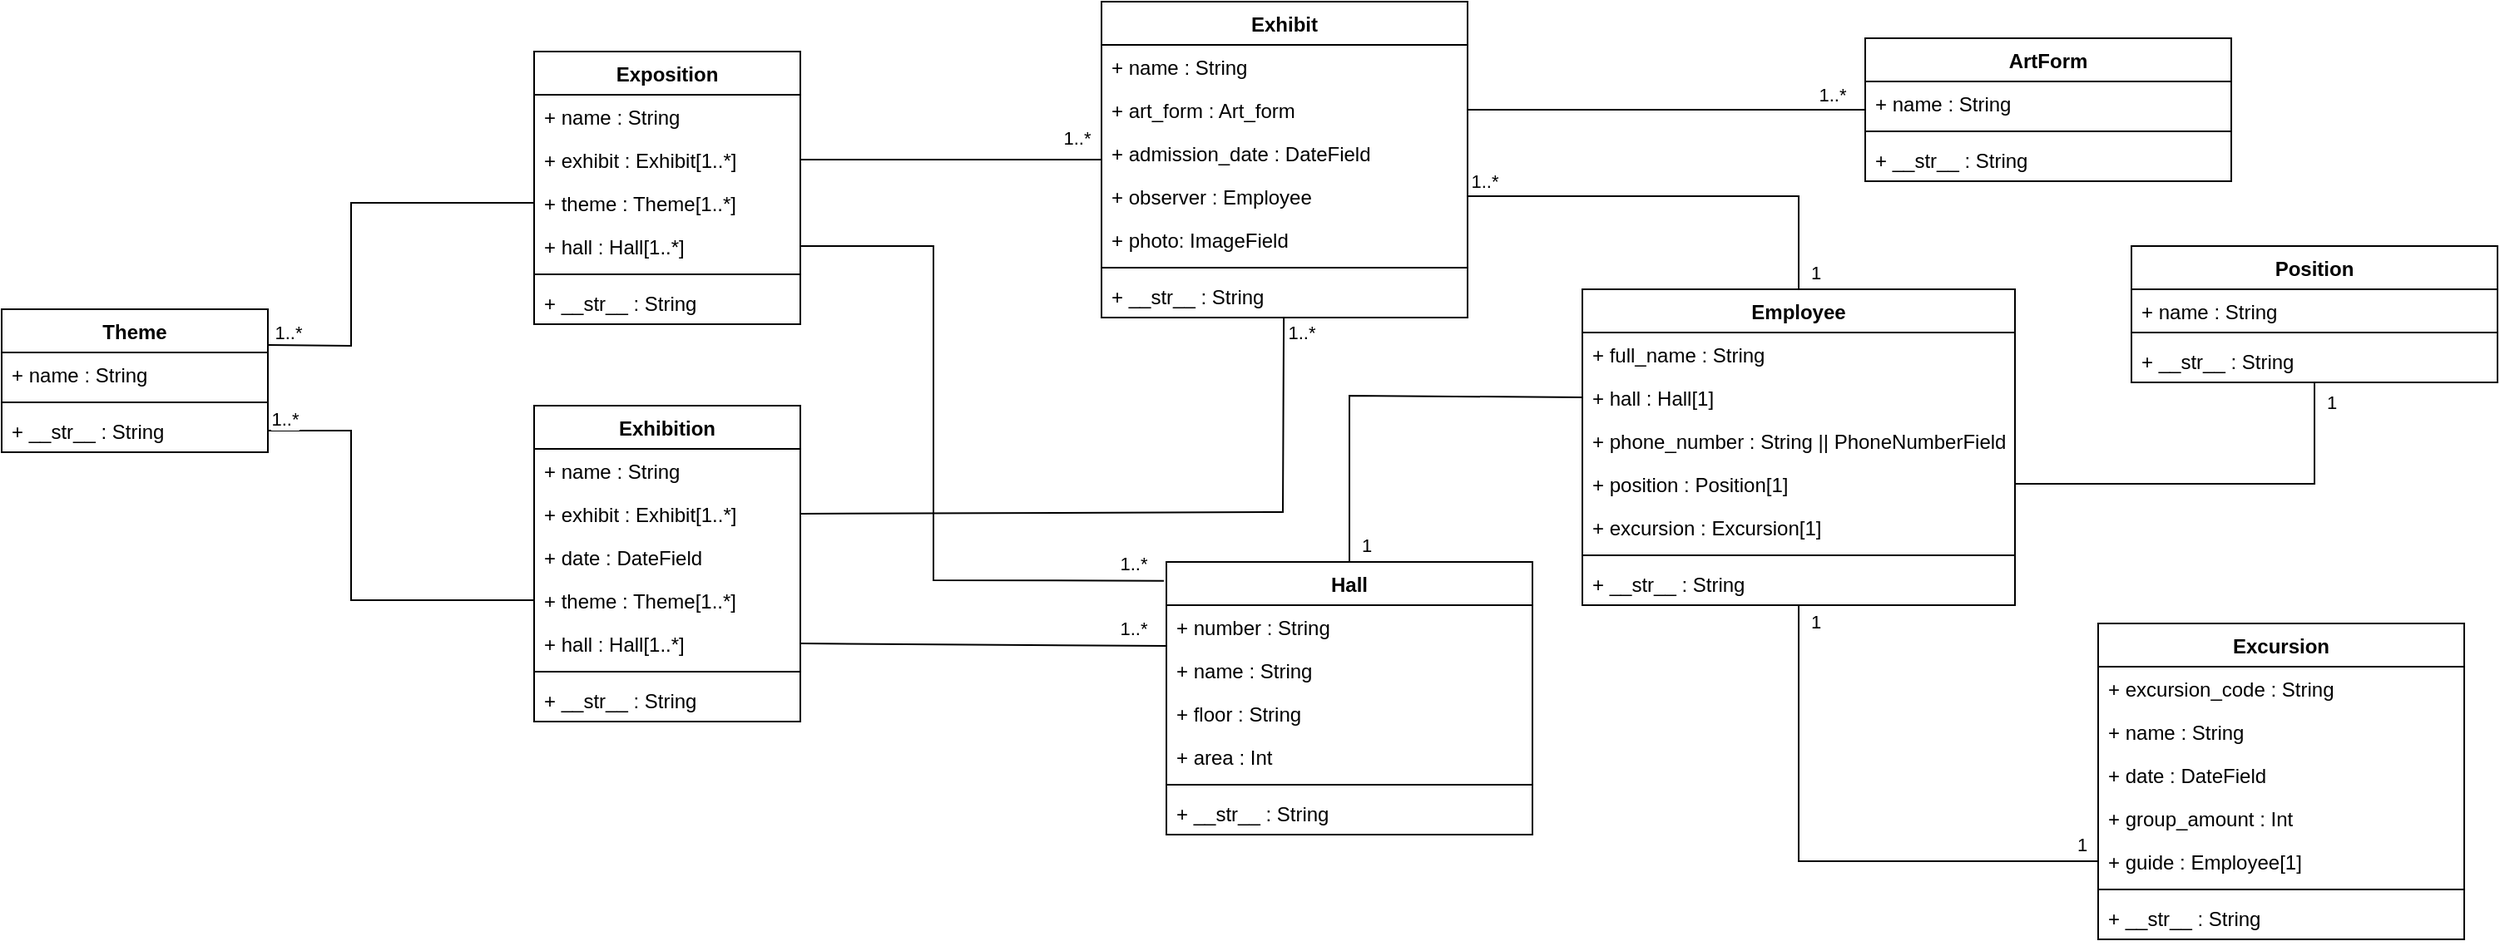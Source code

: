 <mxfile version="21.1.2" type="device">
  <diagram id="C5RBs43oDa-KdzZeNtuy" name="Page-1">
    <mxGraphModel dx="1296" dy="417" grid="1" gridSize="10" guides="1" tooltips="1" connect="1" arrows="1" fold="1" page="1" pageScale="1" pageWidth="827" pageHeight="1169" math="0" shadow="0">
      <root>
        <mxCell id="WIyWlLk6GJQsqaUBKTNV-0" />
        <mxCell id="WIyWlLk6GJQsqaUBKTNV-1" parent="WIyWlLk6GJQsqaUBKTNV-0" />
        <mxCell id="G2lNMbWsylCMw-MZikfE-0" value="Exhibit" style="swimlane;fontStyle=1;align=center;verticalAlign=top;childLayout=stackLayout;horizontal=1;startSize=26;horizontalStack=0;resizeParent=1;resizeParentMax=0;resizeLast=0;collapsible=1;marginBottom=0;whiteSpace=wrap;html=1;" parent="WIyWlLk6GJQsqaUBKTNV-1" vertex="1">
          <mxGeometry x="21" y="13" width="220" height="190" as="geometry" />
        </mxCell>
        <mxCell id="G2lNMbWsylCMw-MZikfE-1" value="+ name : String" style="text;strokeColor=none;fillColor=none;align=left;verticalAlign=top;spacingLeft=4;spacingRight=4;overflow=hidden;rotatable=0;points=[[0,0.5],[1,0.5]];portConstraint=eastwest;whiteSpace=wrap;html=1;" parent="G2lNMbWsylCMw-MZikfE-0" vertex="1">
          <mxGeometry y="26" width="220" height="26" as="geometry" />
        </mxCell>
        <mxCell id="G2lNMbWsylCMw-MZikfE-4" value="+ art_form : Art_form" style="text;strokeColor=none;fillColor=none;align=left;verticalAlign=top;spacingLeft=4;spacingRight=4;overflow=hidden;rotatable=0;points=[[0,0.5],[1,0.5]];portConstraint=eastwest;whiteSpace=wrap;html=1;" parent="G2lNMbWsylCMw-MZikfE-0" vertex="1">
          <mxGeometry y="52" width="220" height="26" as="geometry" />
        </mxCell>
        <mxCell id="G2lNMbWsylCMw-MZikfE-5" value="+ admission_date : DateField" style="text;strokeColor=none;fillColor=none;align=left;verticalAlign=top;spacingLeft=4;spacingRight=4;overflow=hidden;rotatable=0;points=[[0,0.5],[1,0.5]];portConstraint=eastwest;whiteSpace=wrap;html=1;" parent="G2lNMbWsylCMw-MZikfE-0" vertex="1">
          <mxGeometry y="78" width="220" height="26" as="geometry" />
        </mxCell>
        <mxCell id="G2lNMbWsylCMw-MZikfE-6" value="+&amp;nbsp;observer : Employee" style="text;strokeColor=none;fillColor=none;align=left;verticalAlign=top;spacingLeft=4;spacingRight=4;overflow=hidden;rotatable=0;points=[[0,0.5],[1,0.5]];portConstraint=eastwest;whiteSpace=wrap;html=1;" parent="G2lNMbWsylCMw-MZikfE-0" vertex="1">
          <mxGeometry y="104" width="220" height="26" as="geometry" />
        </mxCell>
        <mxCell id="G2lNMbWsylCMw-MZikfE-82" value="+ photo: ImageField" style="text;strokeColor=none;fillColor=none;align=left;verticalAlign=top;spacingLeft=4;spacingRight=4;overflow=hidden;rotatable=0;points=[[0,0.5],[1,0.5]];portConstraint=eastwest;whiteSpace=wrap;html=1;" parent="G2lNMbWsylCMw-MZikfE-0" vertex="1">
          <mxGeometry y="130" width="220" height="26" as="geometry" />
        </mxCell>
        <mxCell id="G2lNMbWsylCMw-MZikfE-2" value="" style="line;strokeWidth=1;fillColor=none;align=left;verticalAlign=middle;spacingTop=-1;spacingLeft=3;spacingRight=3;rotatable=0;labelPosition=right;points=[];portConstraint=eastwest;strokeColor=inherit;" parent="G2lNMbWsylCMw-MZikfE-0" vertex="1">
          <mxGeometry y="156" width="220" height="8" as="geometry" />
        </mxCell>
        <mxCell id="G2lNMbWsylCMw-MZikfE-3" value="+ __str__ : String" style="text;strokeColor=none;fillColor=none;align=left;verticalAlign=top;spacingLeft=4;spacingRight=4;overflow=hidden;rotatable=0;points=[[0,0.5],[1,0.5]];portConstraint=eastwest;whiteSpace=wrap;html=1;" parent="G2lNMbWsylCMw-MZikfE-0" vertex="1">
          <mxGeometry y="164" width="220" height="26" as="geometry" />
        </mxCell>
        <mxCell id="G2lNMbWsylCMw-MZikfE-7" value="Employee" style="swimlane;fontStyle=1;align=center;verticalAlign=top;childLayout=stackLayout;horizontal=1;startSize=26;horizontalStack=0;resizeParent=1;resizeParentMax=0;resizeLast=0;collapsible=1;marginBottom=0;whiteSpace=wrap;html=1;" parent="WIyWlLk6GJQsqaUBKTNV-1" vertex="1">
          <mxGeometry x="310" y="186" width="260" height="190" as="geometry" />
        </mxCell>
        <mxCell id="G2lNMbWsylCMw-MZikfE-8" value="+ full_name : String" style="text;strokeColor=none;fillColor=none;align=left;verticalAlign=top;spacingLeft=4;spacingRight=4;overflow=hidden;rotatable=0;points=[[0,0.5],[1,0.5]];portConstraint=eastwest;whiteSpace=wrap;html=1;" parent="G2lNMbWsylCMw-MZikfE-7" vertex="1">
          <mxGeometry y="26" width="260" height="26" as="geometry" />
        </mxCell>
        <mxCell id="G2lNMbWsylCMw-MZikfE-9" value="+ hall : Hall[1]" style="text;strokeColor=none;fillColor=none;align=left;verticalAlign=top;spacingLeft=4;spacingRight=4;overflow=hidden;rotatable=0;points=[[0,0.5],[1,0.5]];portConstraint=eastwest;whiteSpace=wrap;html=1;" parent="G2lNMbWsylCMw-MZikfE-7" vertex="1">
          <mxGeometry y="52" width="260" height="26" as="geometry" />
        </mxCell>
        <mxCell id="G2lNMbWsylCMw-MZikfE-10" value="+ phone_number : String ||&amp;nbsp;PhoneNumberField" style="text;strokeColor=none;fillColor=none;align=left;verticalAlign=top;spacingLeft=4;spacingRight=4;overflow=hidden;rotatable=0;points=[[0,0.5],[1,0.5]];portConstraint=eastwest;whiteSpace=wrap;html=1;" parent="G2lNMbWsylCMw-MZikfE-7" vertex="1">
          <mxGeometry y="78" width="260" height="26" as="geometry" />
        </mxCell>
        <mxCell id="G2lNMbWsylCMw-MZikfE-11" value="+ position : Position[1]" style="text;strokeColor=none;fillColor=none;align=left;verticalAlign=top;spacingLeft=4;spacingRight=4;overflow=hidden;rotatable=0;points=[[0,0.5],[1,0.5]];portConstraint=eastwest;whiteSpace=wrap;html=1;" parent="G2lNMbWsylCMw-MZikfE-7" vertex="1">
          <mxGeometry y="104" width="260" height="26" as="geometry" />
        </mxCell>
        <mxCell id="VQ5_3LUmmQSsxvoUV8Lm-2" value="+ excursion :&amp;nbsp;Excursion[1]" style="text;strokeColor=none;fillColor=none;align=left;verticalAlign=top;spacingLeft=4;spacingRight=4;overflow=hidden;rotatable=0;points=[[0,0.5],[1,0.5]];portConstraint=eastwest;whiteSpace=wrap;html=1;" vertex="1" parent="G2lNMbWsylCMw-MZikfE-7">
          <mxGeometry y="130" width="260" height="26" as="geometry" />
        </mxCell>
        <mxCell id="G2lNMbWsylCMw-MZikfE-12" value="" style="line;strokeWidth=1;fillColor=none;align=left;verticalAlign=middle;spacingTop=-1;spacingLeft=3;spacingRight=3;rotatable=0;labelPosition=right;points=[];portConstraint=eastwest;strokeColor=inherit;" parent="G2lNMbWsylCMw-MZikfE-7" vertex="1">
          <mxGeometry y="156" width="260" height="8" as="geometry" />
        </mxCell>
        <mxCell id="G2lNMbWsylCMw-MZikfE-13" value="+ __str__ : String" style="text;strokeColor=none;fillColor=none;align=left;verticalAlign=top;spacingLeft=4;spacingRight=4;overflow=hidden;rotatable=0;points=[[0,0.5],[1,0.5]];portConstraint=eastwest;whiteSpace=wrap;html=1;" parent="G2lNMbWsylCMw-MZikfE-7" vertex="1">
          <mxGeometry y="164" width="260" height="26" as="geometry" />
        </mxCell>
        <mxCell id="G2lNMbWsylCMw-MZikfE-14" value="Hall" style="swimlane;fontStyle=1;align=center;verticalAlign=top;childLayout=stackLayout;horizontal=1;startSize=26;horizontalStack=0;resizeParent=1;resizeParentMax=0;resizeLast=0;collapsible=1;marginBottom=0;whiteSpace=wrap;html=1;" parent="WIyWlLk6GJQsqaUBKTNV-1" vertex="1">
          <mxGeometry x="60" y="350" width="220" height="164" as="geometry" />
        </mxCell>
        <mxCell id="G2lNMbWsylCMw-MZikfE-16" value="+ number : String" style="text;strokeColor=none;fillColor=none;align=left;verticalAlign=top;spacingLeft=4;spacingRight=4;overflow=hidden;rotatable=0;points=[[0,0.5],[1,0.5]];portConstraint=eastwest;whiteSpace=wrap;html=1;" parent="G2lNMbWsylCMw-MZikfE-14" vertex="1">
          <mxGeometry y="26" width="220" height="26" as="geometry" />
        </mxCell>
        <mxCell id="G2lNMbWsylCMw-MZikfE-15" value="+ name : String" style="text;strokeColor=none;fillColor=none;align=left;verticalAlign=top;spacingLeft=4;spacingRight=4;overflow=hidden;rotatable=0;points=[[0,0.5],[1,0.5]];portConstraint=eastwest;whiteSpace=wrap;html=1;" parent="G2lNMbWsylCMw-MZikfE-14" vertex="1">
          <mxGeometry y="52" width="220" height="26" as="geometry" />
        </mxCell>
        <mxCell id="G2lNMbWsylCMw-MZikfE-17" value="+ floor : String" style="text;strokeColor=none;fillColor=none;align=left;verticalAlign=top;spacingLeft=4;spacingRight=4;overflow=hidden;rotatable=0;points=[[0,0.5],[1,0.5]];portConstraint=eastwest;whiteSpace=wrap;html=1;" parent="G2lNMbWsylCMw-MZikfE-14" vertex="1">
          <mxGeometry y="78" width="220" height="26" as="geometry" />
        </mxCell>
        <mxCell id="G2lNMbWsylCMw-MZikfE-18" value="+&amp;nbsp;area : Int" style="text;strokeColor=none;fillColor=none;align=left;verticalAlign=top;spacingLeft=4;spacingRight=4;overflow=hidden;rotatable=0;points=[[0,0.5],[1,0.5]];portConstraint=eastwest;whiteSpace=wrap;html=1;" parent="G2lNMbWsylCMw-MZikfE-14" vertex="1">
          <mxGeometry y="104" width="220" height="26" as="geometry" />
        </mxCell>
        <mxCell id="G2lNMbWsylCMw-MZikfE-19" value="" style="line;strokeWidth=1;fillColor=none;align=left;verticalAlign=middle;spacingTop=-1;spacingLeft=3;spacingRight=3;rotatable=0;labelPosition=right;points=[];portConstraint=eastwest;strokeColor=inherit;" parent="G2lNMbWsylCMw-MZikfE-14" vertex="1">
          <mxGeometry y="130" width="220" height="8" as="geometry" />
        </mxCell>
        <mxCell id="G2lNMbWsylCMw-MZikfE-20" value="+ __str__ : String" style="text;strokeColor=none;fillColor=none;align=left;verticalAlign=top;spacingLeft=4;spacingRight=4;overflow=hidden;rotatable=0;points=[[0,0.5],[1,0.5]];portConstraint=eastwest;whiteSpace=wrap;html=1;" parent="G2lNMbWsylCMw-MZikfE-14" vertex="1">
          <mxGeometry y="138" width="220" height="26" as="geometry" />
        </mxCell>
        <mxCell id="G2lNMbWsylCMw-MZikfE-21" value="Excursion" style="swimlane;fontStyle=1;align=center;verticalAlign=top;childLayout=stackLayout;horizontal=1;startSize=26;horizontalStack=0;resizeParent=1;resizeParentMax=0;resizeLast=0;collapsible=1;marginBottom=0;whiteSpace=wrap;html=1;" parent="WIyWlLk6GJQsqaUBKTNV-1" vertex="1">
          <mxGeometry x="620" y="387" width="220" height="190" as="geometry" />
        </mxCell>
        <mxCell id="G2lNMbWsylCMw-MZikfE-22" value="+ excursion_code : String" style="text;strokeColor=none;fillColor=none;align=left;verticalAlign=top;spacingLeft=4;spacingRight=4;overflow=hidden;rotatable=0;points=[[0,0.5],[1,0.5]];portConstraint=eastwest;whiteSpace=wrap;html=1;" parent="G2lNMbWsylCMw-MZikfE-21" vertex="1">
          <mxGeometry y="26" width="220" height="26" as="geometry" />
        </mxCell>
        <mxCell id="G2lNMbWsylCMw-MZikfE-23" value="+ name : String" style="text;strokeColor=none;fillColor=none;align=left;verticalAlign=top;spacingLeft=4;spacingRight=4;overflow=hidden;rotatable=0;points=[[0,0.5],[1,0.5]];portConstraint=eastwest;whiteSpace=wrap;html=1;" parent="G2lNMbWsylCMw-MZikfE-21" vertex="1">
          <mxGeometry y="52" width="220" height="26" as="geometry" />
        </mxCell>
        <mxCell id="G2lNMbWsylCMw-MZikfE-24" value="+ date : DateField" style="text;strokeColor=none;fillColor=none;align=left;verticalAlign=top;spacingLeft=4;spacingRight=4;overflow=hidden;rotatable=0;points=[[0,0.5],[1,0.5]];portConstraint=eastwest;whiteSpace=wrap;html=1;" parent="G2lNMbWsylCMw-MZikfE-21" vertex="1">
          <mxGeometry y="78" width="220" height="26" as="geometry" />
        </mxCell>
        <mxCell id="G2lNMbWsylCMw-MZikfE-25" value="+ group_amount : Int" style="text;strokeColor=none;fillColor=none;align=left;verticalAlign=top;spacingLeft=4;spacingRight=4;overflow=hidden;rotatable=0;points=[[0,0.5],[1,0.5]];portConstraint=eastwest;whiteSpace=wrap;html=1;" parent="G2lNMbWsylCMw-MZikfE-21" vertex="1">
          <mxGeometry y="104" width="220" height="26" as="geometry" />
        </mxCell>
        <mxCell id="G2lNMbWsylCMw-MZikfE-103" value="+ guide : Employee[1]" style="text;strokeColor=none;fillColor=none;align=left;verticalAlign=top;spacingLeft=4;spacingRight=4;overflow=hidden;rotatable=0;points=[[0,0.5],[1,0.5]];portConstraint=eastwest;whiteSpace=wrap;html=1;" parent="G2lNMbWsylCMw-MZikfE-21" vertex="1">
          <mxGeometry y="130" width="220" height="26" as="geometry" />
        </mxCell>
        <mxCell id="G2lNMbWsylCMw-MZikfE-26" value="" style="line;strokeWidth=1;fillColor=none;align=left;verticalAlign=middle;spacingTop=-1;spacingLeft=3;spacingRight=3;rotatable=0;labelPosition=right;points=[];portConstraint=eastwest;strokeColor=inherit;" parent="G2lNMbWsylCMw-MZikfE-21" vertex="1">
          <mxGeometry y="156" width="220" height="8" as="geometry" />
        </mxCell>
        <mxCell id="G2lNMbWsylCMw-MZikfE-27" value="+ __str__ : String" style="text;strokeColor=none;fillColor=none;align=left;verticalAlign=top;spacingLeft=4;spacingRight=4;overflow=hidden;rotatable=0;points=[[0,0.5],[1,0.5]];portConstraint=eastwest;whiteSpace=wrap;html=1;" parent="G2lNMbWsylCMw-MZikfE-21" vertex="1">
          <mxGeometry y="164" width="220" height="26" as="geometry" />
        </mxCell>
        <mxCell id="G2lNMbWsylCMw-MZikfE-28" value="ArtForm" style="swimlane;fontStyle=1;align=center;verticalAlign=top;childLayout=stackLayout;horizontal=1;startSize=26;horizontalStack=0;resizeParent=1;resizeParentMax=0;resizeLast=0;collapsible=1;marginBottom=0;whiteSpace=wrap;html=1;" parent="WIyWlLk6GJQsqaUBKTNV-1" vertex="1">
          <mxGeometry x="480" y="35" width="220" height="86" as="geometry" />
        </mxCell>
        <mxCell id="G2lNMbWsylCMw-MZikfE-29" value="+ name : String" style="text;strokeColor=none;fillColor=none;align=left;verticalAlign=top;spacingLeft=4;spacingRight=4;overflow=hidden;rotatable=0;points=[[0,0.5],[1,0.5]];portConstraint=eastwest;whiteSpace=wrap;html=1;" parent="G2lNMbWsylCMw-MZikfE-28" vertex="1">
          <mxGeometry y="26" width="220" height="26" as="geometry" />
        </mxCell>
        <mxCell id="G2lNMbWsylCMw-MZikfE-33" value="" style="line;strokeWidth=1;fillColor=none;align=left;verticalAlign=middle;spacingTop=-1;spacingLeft=3;spacingRight=3;rotatable=0;labelPosition=right;points=[];portConstraint=eastwest;strokeColor=inherit;" parent="G2lNMbWsylCMw-MZikfE-28" vertex="1">
          <mxGeometry y="52" width="220" height="8" as="geometry" />
        </mxCell>
        <mxCell id="G2lNMbWsylCMw-MZikfE-34" value="+ __str__ : String" style="text;strokeColor=none;fillColor=none;align=left;verticalAlign=top;spacingLeft=4;spacingRight=4;overflow=hidden;rotatable=0;points=[[0,0.5],[1,0.5]];portConstraint=eastwest;whiteSpace=wrap;html=1;" parent="G2lNMbWsylCMw-MZikfE-28" vertex="1">
          <mxGeometry y="60" width="220" height="26" as="geometry" />
        </mxCell>
        <mxCell id="G2lNMbWsylCMw-MZikfE-35" value="Position" style="swimlane;fontStyle=1;align=center;verticalAlign=top;childLayout=stackLayout;horizontal=1;startSize=26;horizontalStack=0;resizeParent=1;resizeParentMax=0;resizeLast=0;collapsible=1;marginBottom=0;whiteSpace=wrap;html=1;" parent="WIyWlLk6GJQsqaUBKTNV-1" vertex="1">
          <mxGeometry x="640" y="160" width="220" height="82" as="geometry" />
        </mxCell>
        <mxCell id="G2lNMbWsylCMw-MZikfE-37" value="+ name : String" style="text;strokeColor=none;fillColor=none;align=left;verticalAlign=top;spacingLeft=4;spacingRight=4;overflow=hidden;rotatable=0;points=[[0,0.5],[1,0.5]];portConstraint=eastwest;whiteSpace=wrap;html=1;" parent="G2lNMbWsylCMw-MZikfE-35" vertex="1">
          <mxGeometry y="26" width="220" height="22" as="geometry" />
        </mxCell>
        <mxCell id="G2lNMbWsylCMw-MZikfE-40" value="" style="line;strokeWidth=1;fillColor=none;align=left;verticalAlign=middle;spacingTop=-1;spacingLeft=3;spacingRight=3;rotatable=0;labelPosition=right;points=[];portConstraint=eastwest;strokeColor=inherit;" parent="G2lNMbWsylCMw-MZikfE-35" vertex="1">
          <mxGeometry y="48" width="220" height="8" as="geometry" />
        </mxCell>
        <mxCell id="G2lNMbWsylCMw-MZikfE-41" value="+ __str__ : String" style="text;strokeColor=none;fillColor=none;align=left;verticalAlign=top;spacingLeft=4;spacingRight=4;overflow=hidden;rotatable=0;points=[[0,0.5],[1,0.5]];portConstraint=eastwest;whiteSpace=wrap;html=1;" parent="G2lNMbWsylCMw-MZikfE-35" vertex="1">
          <mxGeometry y="56" width="220" height="26" as="geometry" />
        </mxCell>
        <mxCell id="G2lNMbWsylCMw-MZikfE-42" value="" style="endArrow=none;html=1;rounded=0;exitX=1;exitY=0.5;exitDx=0;exitDy=0;" parent="WIyWlLk6GJQsqaUBKTNV-1" source="G2lNMbWsylCMw-MZikfE-11" target="G2lNMbWsylCMw-MZikfE-35" edge="1">
          <mxGeometry width="50" height="50" relative="1" as="geometry">
            <mxPoint x="640" y="230" as="sourcePoint" />
            <mxPoint x="690" y="180" as="targetPoint" />
            <Array as="points">
              <mxPoint x="750" y="303" />
            </Array>
          </mxGeometry>
        </mxCell>
        <mxCell id="G2lNMbWsylCMw-MZikfE-44" value="1" style="edgeLabel;html=1;align=center;verticalAlign=middle;resizable=0;points=[];" parent="G2lNMbWsylCMw-MZikfE-42" vertex="1" connectable="0">
          <mxGeometry x="0.634" y="1" relative="1" as="geometry">
            <mxPoint x="11" y="-32" as="offset" />
          </mxGeometry>
        </mxCell>
        <mxCell id="G2lNMbWsylCMw-MZikfE-45" value="" style="endArrow=none;html=1;rounded=0;entryX=0;entryY=0.5;entryDx=0;entryDy=0;exitX=0.5;exitY=0;exitDx=0;exitDy=0;" parent="WIyWlLk6GJQsqaUBKTNV-1" source="G2lNMbWsylCMw-MZikfE-14" target="G2lNMbWsylCMw-MZikfE-9" edge="1">
          <mxGeometry width="50" height="50" relative="1" as="geometry">
            <mxPoint x="60" y="320" as="sourcePoint" />
            <mxPoint x="110" y="270" as="targetPoint" />
            <Array as="points">
              <mxPoint x="170" y="250" />
            </Array>
          </mxGeometry>
        </mxCell>
        <mxCell id="G2lNMbWsylCMw-MZikfE-49" value="1" style="edgeLabel;html=1;align=center;verticalAlign=middle;resizable=0;points=[];" parent="G2lNMbWsylCMw-MZikfE-45" vertex="1" connectable="0">
          <mxGeometry x="-0.915" y="1" relative="1" as="geometry">
            <mxPoint x="11" as="offset" />
          </mxGeometry>
        </mxCell>
        <mxCell id="G2lNMbWsylCMw-MZikfE-50" value="" style="endArrow=none;html=1;rounded=0;exitX=1;exitY=0.5;exitDx=0;exitDy=0;" parent="WIyWlLk6GJQsqaUBKTNV-1" source="G2lNMbWsylCMw-MZikfE-6" target="G2lNMbWsylCMw-MZikfE-7" edge="1">
          <mxGeometry width="50" height="50" relative="1" as="geometry">
            <mxPoint x="370" y="130" as="sourcePoint" />
            <mxPoint x="420" y="80" as="targetPoint" />
            <Array as="points">
              <mxPoint x="440" y="130" />
            </Array>
          </mxGeometry>
        </mxCell>
        <mxCell id="G2lNMbWsylCMw-MZikfE-101" value="1..*" style="edgeLabel;html=1;align=center;verticalAlign=middle;resizable=0;points=[];" parent="G2lNMbWsylCMw-MZikfE-50" vertex="1" connectable="0">
          <mxGeometry x="-0.924" y="1" relative="1" as="geometry">
            <mxPoint y="-8" as="offset" />
          </mxGeometry>
        </mxCell>
        <mxCell id="G2lNMbWsylCMw-MZikfE-102" value="1" style="edgeLabel;html=1;align=center;verticalAlign=middle;resizable=0;points=[];" parent="G2lNMbWsylCMw-MZikfE-50" vertex="1" connectable="0">
          <mxGeometry x="0.92" relative="1" as="geometry">
            <mxPoint x="10" as="offset" />
          </mxGeometry>
        </mxCell>
        <mxCell id="G2lNMbWsylCMw-MZikfE-51" value="" style="endArrow=none;html=1;rounded=0;exitX=1;exitY=0.5;exitDx=0;exitDy=0;" parent="WIyWlLk6GJQsqaUBKTNV-1" source="G2lNMbWsylCMw-MZikfE-4" target="G2lNMbWsylCMw-MZikfE-28" edge="1">
          <mxGeometry width="50" height="50" relative="1" as="geometry">
            <mxPoint x="390" y="90" as="sourcePoint" />
            <mxPoint x="440" y="40" as="targetPoint" />
          </mxGeometry>
        </mxCell>
        <mxCell id="G2lNMbWsylCMw-MZikfE-52" value="1..*" style="edgeLabel;html=1;align=center;verticalAlign=middle;resizable=0;points=[];" parent="G2lNMbWsylCMw-MZikfE-51" vertex="1" connectable="0">
          <mxGeometry x="0.901" relative="1" as="geometry">
            <mxPoint x="-8" y="-9" as="offset" />
          </mxGeometry>
        </mxCell>
        <mxCell id="G2lNMbWsylCMw-MZikfE-54" value="Exposition" style="swimlane;fontStyle=1;align=center;verticalAlign=top;childLayout=stackLayout;horizontal=1;startSize=26;horizontalStack=0;resizeParent=1;resizeParentMax=0;resizeLast=0;collapsible=1;marginBottom=0;whiteSpace=wrap;html=1;" parent="WIyWlLk6GJQsqaUBKTNV-1" vertex="1">
          <mxGeometry x="-320" y="43" width="160" height="164" as="geometry" />
        </mxCell>
        <mxCell id="G2lNMbWsylCMw-MZikfE-69" value="+ name : String" style="text;strokeColor=none;fillColor=none;align=left;verticalAlign=top;spacingLeft=4;spacingRight=4;overflow=hidden;rotatable=0;points=[[0,0.5],[1,0.5]];portConstraint=eastwest;whiteSpace=wrap;html=1;" parent="G2lNMbWsylCMw-MZikfE-54" vertex="1">
          <mxGeometry y="26" width="160" height="26" as="geometry" />
        </mxCell>
        <mxCell id="G2lNMbWsylCMw-MZikfE-83" value="+ exhibit :&amp;nbsp;Exhibit[1..*]" style="text;strokeColor=none;fillColor=none;align=left;verticalAlign=top;spacingLeft=4;spacingRight=4;overflow=hidden;rotatable=0;points=[[0,0.5],[1,0.5]];portConstraint=eastwest;whiteSpace=wrap;html=1;" parent="G2lNMbWsylCMw-MZikfE-54" vertex="1">
          <mxGeometry y="52" width="160" height="26" as="geometry" />
        </mxCell>
        <mxCell id="G2lNMbWsylCMw-MZikfE-74" value="+ theme : Theme[1..*]" style="text;strokeColor=none;fillColor=none;align=left;verticalAlign=top;spacingLeft=4;spacingRight=4;overflow=hidden;rotatable=0;points=[[0,0.5],[1,0.5]];portConstraint=eastwest;whiteSpace=wrap;html=1;" parent="G2lNMbWsylCMw-MZikfE-54" vertex="1">
          <mxGeometry y="78" width="160" height="26" as="geometry" />
        </mxCell>
        <mxCell id="G2lNMbWsylCMw-MZikfE-70" value="+ hall : Hall[1..*]" style="text;strokeColor=none;fillColor=none;align=left;verticalAlign=top;spacingLeft=4;spacingRight=4;overflow=hidden;rotatable=0;points=[[0,0.5],[1,0.5]];portConstraint=eastwest;whiteSpace=wrap;html=1;" parent="G2lNMbWsylCMw-MZikfE-54" vertex="1">
          <mxGeometry y="104" width="160" height="26" as="geometry" />
        </mxCell>
        <mxCell id="G2lNMbWsylCMw-MZikfE-56" value="" style="line;strokeWidth=1;fillColor=none;align=left;verticalAlign=middle;spacingTop=-1;spacingLeft=3;spacingRight=3;rotatable=0;labelPosition=right;points=[];portConstraint=eastwest;strokeColor=inherit;" parent="G2lNMbWsylCMw-MZikfE-54" vertex="1">
          <mxGeometry y="130" width="160" height="8" as="geometry" />
        </mxCell>
        <mxCell id="G2lNMbWsylCMw-MZikfE-81" value="+ __str__ : String" style="text;strokeColor=none;fillColor=none;align=left;verticalAlign=top;spacingLeft=4;spacingRight=4;overflow=hidden;rotatable=0;points=[[0,0.5],[1,0.5]];portConstraint=eastwest;whiteSpace=wrap;html=1;" parent="G2lNMbWsylCMw-MZikfE-54" vertex="1">
          <mxGeometry y="138" width="160" height="26" as="geometry" />
        </mxCell>
        <mxCell id="G2lNMbWsylCMw-MZikfE-58" value="Exhibition" style="swimlane;fontStyle=1;align=center;verticalAlign=top;childLayout=stackLayout;horizontal=1;startSize=26;horizontalStack=0;resizeParent=1;resizeParentMax=0;resizeLast=0;collapsible=1;marginBottom=0;whiteSpace=wrap;html=1;" parent="WIyWlLk6GJQsqaUBKTNV-1" vertex="1">
          <mxGeometry x="-320" y="256" width="160" height="190" as="geometry" />
        </mxCell>
        <mxCell id="G2lNMbWsylCMw-MZikfE-71" value="+ name : String" style="text;strokeColor=none;fillColor=none;align=left;verticalAlign=top;spacingLeft=4;spacingRight=4;overflow=hidden;rotatable=0;points=[[0,0.5],[1,0.5]];portConstraint=eastwest;whiteSpace=wrap;html=1;" parent="G2lNMbWsylCMw-MZikfE-58" vertex="1">
          <mxGeometry y="26" width="160" height="26" as="geometry" />
        </mxCell>
        <mxCell id="G2lNMbWsylCMw-MZikfE-85" value="+ exhibit :&amp;nbsp;Exhibit[1..*]" style="text;strokeColor=none;fillColor=none;align=left;verticalAlign=top;spacingLeft=4;spacingRight=4;overflow=hidden;rotatable=0;points=[[0,0.5],[1,0.5]];portConstraint=eastwest;whiteSpace=wrap;html=1;" parent="G2lNMbWsylCMw-MZikfE-58" vertex="1">
          <mxGeometry y="52" width="160" height="26" as="geometry" />
        </mxCell>
        <mxCell id="G2lNMbWsylCMw-MZikfE-73" value="+ date : DateField" style="text;strokeColor=none;fillColor=none;align=left;verticalAlign=top;spacingLeft=4;spacingRight=4;overflow=hidden;rotatable=0;points=[[0,0.5],[1,0.5]];portConstraint=eastwest;whiteSpace=wrap;html=1;" parent="G2lNMbWsylCMw-MZikfE-58" vertex="1">
          <mxGeometry y="78" width="160" height="26" as="geometry" />
        </mxCell>
        <mxCell id="G2lNMbWsylCMw-MZikfE-75" value="+ theme : Theme[1..*]" style="text;strokeColor=none;fillColor=none;align=left;verticalAlign=top;spacingLeft=4;spacingRight=4;overflow=hidden;rotatable=0;points=[[0,0.5],[1,0.5]];portConstraint=eastwest;whiteSpace=wrap;html=1;" parent="G2lNMbWsylCMw-MZikfE-58" vertex="1">
          <mxGeometry y="104" width="160" height="26" as="geometry" />
        </mxCell>
        <mxCell id="G2lNMbWsylCMw-MZikfE-72" value="+ hall : Hall[1..*]" style="text;strokeColor=none;fillColor=none;align=left;verticalAlign=top;spacingLeft=4;spacingRight=4;overflow=hidden;rotatable=0;points=[[0,0.5],[1,0.5]];portConstraint=eastwest;whiteSpace=wrap;html=1;" parent="G2lNMbWsylCMw-MZikfE-58" vertex="1">
          <mxGeometry y="130" width="160" height="26" as="geometry" />
        </mxCell>
        <mxCell id="G2lNMbWsylCMw-MZikfE-60" value="" style="line;strokeWidth=1;fillColor=none;align=left;verticalAlign=middle;spacingTop=-1;spacingLeft=3;spacingRight=3;rotatable=0;labelPosition=right;points=[];portConstraint=eastwest;strokeColor=inherit;" parent="G2lNMbWsylCMw-MZikfE-58" vertex="1">
          <mxGeometry y="156" width="160" height="8" as="geometry" />
        </mxCell>
        <mxCell id="G2lNMbWsylCMw-MZikfE-63" value="+ __str__ : String" style="text;strokeColor=none;fillColor=none;align=left;verticalAlign=top;spacingLeft=4;spacingRight=4;overflow=hidden;rotatable=0;points=[[0,0.5],[1,0.5]];portConstraint=eastwest;whiteSpace=wrap;html=1;" parent="G2lNMbWsylCMw-MZikfE-58" vertex="1">
          <mxGeometry y="164" width="160" height="26" as="geometry" />
        </mxCell>
        <mxCell id="G2lNMbWsylCMw-MZikfE-76" value="Theme" style="swimlane;fontStyle=1;align=center;verticalAlign=top;childLayout=stackLayout;horizontal=1;startSize=26;horizontalStack=0;resizeParent=1;resizeParentMax=0;resizeLast=0;collapsible=1;marginBottom=0;whiteSpace=wrap;html=1;" parent="WIyWlLk6GJQsqaUBKTNV-1" vertex="1">
          <mxGeometry x="-640" y="198" width="160" height="86" as="geometry" />
        </mxCell>
        <mxCell id="G2lNMbWsylCMw-MZikfE-80" value="+ name : String" style="text;strokeColor=none;fillColor=none;align=left;verticalAlign=top;spacingLeft=4;spacingRight=4;overflow=hidden;rotatable=0;points=[[0,0.5],[1,0.5]];portConstraint=eastwest;whiteSpace=wrap;html=1;" parent="G2lNMbWsylCMw-MZikfE-76" vertex="1">
          <mxGeometry y="26" width="160" height="26" as="geometry" />
        </mxCell>
        <mxCell id="G2lNMbWsylCMw-MZikfE-78" value="" style="line;strokeWidth=1;fillColor=none;align=left;verticalAlign=middle;spacingTop=-1;spacingLeft=3;spacingRight=3;rotatable=0;labelPosition=right;points=[];portConstraint=eastwest;strokeColor=inherit;" parent="G2lNMbWsylCMw-MZikfE-76" vertex="1">
          <mxGeometry y="52" width="160" height="8" as="geometry" />
        </mxCell>
        <mxCell id="G2lNMbWsylCMw-MZikfE-62" value="+ __str__ : String" style="text;strokeColor=none;fillColor=none;align=left;verticalAlign=top;spacingLeft=4;spacingRight=4;overflow=hidden;rotatable=0;points=[[0,0.5],[1,0.5]];portConstraint=eastwest;whiteSpace=wrap;html=1;" parent="G2lNMbWsylCMw-MZikfE-76" vertex="1">
          <mxGeometry y="60" width="160" height="26" as="geometry" />
        </mxCell>
        <mxCell id="G2lNMbWsylCMw-MZikfE-86" value="" style="endArrow=none;html=1;rounded=0;exitX=1;exitY=0.5;exitDx=0;exitDy=0;" parent="WIyWlLk6GJQsqaUBKTNV-1" source="G2lNMbWsylCMw-MZikfE-85" target="G2lNMbWsylCMw-MZikfE-0" edge="1">
          <mxGeometry width="50" height="50" relative="1" as="geometry">
            <mxPoint x="-70" y="280" as="sourcePoint" />
            <mxPoint x="-20" y="230" as="targetPoint" />
            <Array as="points">
              <mxPoint x="130" y="320" />
            </Array>
          </mxGeometry>
        </mxCell>
        <mxCell id="G2lNMbWsylCMw-MZikfE-95" value="1..*" style="edgeLabel;html=1;align=center;verticalAlign=middle;resizable=0;points=[];" parent="G2lNMbWsylCMw-MZikfE-86" vertex="1" connectable="0">
          <mxGeometry x="0.961" relative="1" as="geometry">
            <mxPoint x="10" y="1" as="offset" />
          </mxGeometry>
        </mxCell>
        <mxCell id="G2lNMbWsylCMw-MZikfE-87" value="" style="endArrow=none;html=1;rounded=0;exitX=1;exitY=0.5;exitDx=0;exitDy=0;" parent="WIyWlLk6GJQsqaUBKTNV-1" source="G2lNMbWsylCMw-MZikfE-83" target="G2lNMbWsylCMw-MZikfE-0" edge="1">
          <mxGeometry width="50" height="50" relative="1" as="geometry">
            <mxPoint x="-70" y="100" as="sourcePoint" />
            <mxPoint x="-20" y="50" as="targetPoint" />
          </mxGeometry>
        </mxCell>
        <mxCell id="G2lNMbWsylCMw-MZikfE-94" value="1..*" style="edgeLabel;html=1;align=center;verticalAlign=middle;resizable=0;points=[];" parent="G2lNMbWsylCMw-MZikfE-87" vertex="1" connectable="0">
          <mxGeometry x="0.835" relative="1" as="geometry">
            <mxPoint y="-13" as="offset" />
          </mxGeometry>
        </mxCell>
        <mxCell id="G2lNMbWsylCMw-MZikfE-90" value="" style="endArrow=none;html=1;rounded=0;exitX=1;exitY=0.5;exitDx=0;exitDy=0;entryX=-0.007;entryY=0.069;entryDx=0;entryDy=0;entryPerimeter=0;" parent="WIyWlLk6GJQsqaUBKTNV-1" source="G2lNMbWsylCMw-MZikfE-70" target="G2lNMbWsylCMw-MZikfE-14" edge="1">
          <mxGeometry width="50" height="50" relative="1" as="geometry">
            <mxPoint x="-100" y="90" as="sourcePoint" />
            <mxPoint x="20" y="440" as="targetPoint" />
            <Array as="points">
              <mxPoint x="-80" y="160" />
              <mxPoint x="-80" y="361" />
            </Array>
          </mxGeometry>
        </mxCell>
        <mxCell id="G2lNMbWsylCMw-MZikfE-92" value="1..*" style="edgeLabel;html=1;align=center;verticalAlign=middle;resizable=0;points=[];" parent="G2lNMbWsylCMw-MZikfE-90" vertex="1" connectable="0">
          <mxGeometry x="0.967" relative="1" as="geometry">
            <mxPoint x="-12" y="-11" as="offset" />
          </mxGeometry>
        </mxCell>
        <mxCell id="G2lNMbWsylCMw-MZikfE-91" value="" style="endArrow=none;html=1;rounded=0;exitX=1;exitY=0.5;exitDx=0;exitDy=0;entryX=0.001;entryY=0.944;entryDx=0;entryDy=0;entryPerimeter=0;" parent="WIyWlLk6GJQsqaUBKTNV-1" source="G2lNMbWsylCMw-MZikfE-72" target="G2lNMbWsylCMw-MZikfE-16" edge="1">
          <mxGeometry width="50" height="50" relative="1" as="geometry">
            <mxPoint x="-100" y="380" as="sourcePoint" />
            <mxPoint x="-50" y="330" as="targetPoint" />
          </mxGeometry>
        </mxCell>
        <mxCell id="G2lNMbWsylCMw-MZikfE-93" value="1..*" style="edgeLabel;html=1;align=center;verticalAlign=middle;resizable=0;points=[];" parent="G2lNMbWsylCMw-MZikfE-91" vertex="1" connectable="0">
          <mxGeometry x="0.902" y="1" relative="1" as="geometry">
            <mxPoint x="-10" y="-10" as="offset" />
          </mxGeometry>
        </mxCell>
        <mxCell id="G2lNMbWsylCMw-MZikfE-97" value="" style="endArrow=none;html=1;rounded=0;entryX=0;entryY=0.5;entryDx=0;entryDy=0;exitX=1;exitY=0.25;exitDx=0;exitDy=0;" parent="WIyWlLk6GJQsqaUBKTNV-1" source="G2lNMbWsylCMw-MZikfE-76" target="G2lNMbWsylCMw-MZikfE-74" edge="1">
          <mxGeometry width="50" height="50" relative="1" as="geometry">
            <mxPoint x="-470" y="160" as="sourcePoint" />
            <mxPoint x="-420" y="110" as="targetPoint" />
            <Array as="points">
              <mxPoint x="-430" y="220" />
              <mxPoint x="-430" y="134" />
            </Array>
          </mxGeometry>
        </mxCell>
        <mxCell id="G2lNMbWsylCMw-MZikfE-100" value="1..*" style="edgeLabel;html=1;align=center;verticalAlign=middle;resizable=0;points=[];" parent="G2lNMbWsylCMw-MZikfE-97" vertex="1" connectable="0">
          <mxGeometry x="-0.901" relative="1" as="geometry">
            <mxPoint y="-8" as="offset" />
          </mxGeometry>
        </mxCell>
        <mxCell id="G2lNMbWsylCMw-MZikfE-98" value="" style="endArrow=none;html=1;rounded=0;entryX=0;entryY=0.5;entryDx=0;entryDy=0;exitX=1;exitY=0.5;exitDx=0;exitDy=0;" parent="WIyWlLk6GJQsqaUBKTNV-1" source="G2lNMbWsylCMw-MZikfE-62" target="G2lNMbWsylCMw-MZikfE-75" edge="1">
          <mxGeometry width="50" height="50" relative="1" as="geometry">
            <mxPoint x="-450" y="410" as="sourcePoint" />
            <mxPoint x="-400" y="360" as="targetPoint" />
            <Array as="points">
              <mxPoint x="-430" y="271" />
              <mxPoint x="-430" y="373" />
            </Array>
          </mxGeometry>
        </mxCell>
        <mxCell id="G2lNMbWsylCMw-MZikfE-99" value="1..*" style="edgeLabel;html=1;align=center;verticalAlign=middle;resizable=0;points=[];" parent="G2lNMbWsylCMw-MZikfE-98" vertex="1" connectable="0">
          <mxGeometry x="-0.923" y="2" relative="1" as="geometry">
            <mxPoint y="-5" as="offset" />
          </mxGeometry>
        </mxCell>
        <mxCell id="G2lNMbWsylCMw-MZikfE-104" value="" style="endArrow=none;html=1;rounded=0;entryX=0;entryY=0.5;entryDx=0;entryDy=0;" parent="WIyWlLk6GJQsqaUBKTNV-1" source="G2lNMbWsylCMw-MZikfE-7" target="G2lNMbWsylCMw-MZikfE-103" edge="1">
          <mxGeometry width="50" height="50" relative="1" as="geometry">
            <mxPoint x="460" y="430" as="sourcePoint" />
            <mxPoint x="510" y="380" as="targetPoint" />
            <Array as="points">
              <mxPoint x="440" y="530" />
            </Array>
          </mxGeometry>
        </mxCell>
        <mxCell id="G2lNMbWsylCMw-MZikfE-105" value="1" style="edgeLabel;html=1;align=center;verticalAlign=middle;resizable=0;points=[];" parent="G2lNMbWsylCMw-MZikfE-104" vertex="1" connectable="0">
          <mxGeometry x="-0.937" relative="1" as="geometry">
            <mxPoint x="10" y="-1" as="offset" />
          </mxGeometry>
        </mxCell>
        <mxCell id="VQ5_3LUmmQSsxvoUV8Lm-1" value="1" style="edgeLabel;html=1;align=center;verticalAlign=middle;resizable=0;points=[];" vertex="1" connectable="0" parent="WIyWlLk6GJQsqaUBKTNV-1">
          <mxGeometry x="610" y="519.999" as="geometry" />
        </mxCell>
      </root>
    </mxGraphModel>
  </diagram>
</mxfile>
